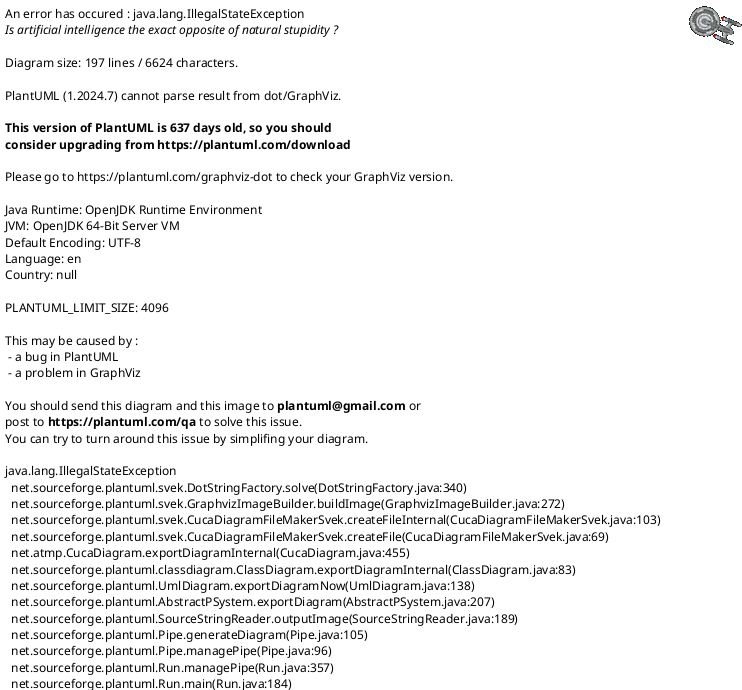 @startuml

skinparam defaultFontName "D2Coding ligature"
skinparam defaultFontSize 11
'skinparam linetype polyline
skinparam linetype ortho
left to right direction

'title Association Rule Mining Recommender

abstract class org.apache.spark.ml.JavaParams{
    + {abstract} Estimator copy(ParamMap extra)
    + {abstract} String uid()
}

interface com.r4tings.recommender.common.ml.param.Verbose{
    ~ BooleanParam verbose()
    ~ Boolean getVerbose()
    ~ Verbose setVerbose(Boolean value)
}

interface com.r4tings.recommender.common.ml.param.OutputCol{
    ~ Param<String> outputCol()
    ~ String getOutputCol()
    ~ OutputCol setOutputCol(String values)
}

interface com.r4tings.recommender.common.ml.param.RatingCol{
    ~ Param<String> userCol()
    ~ Param<String> itemCol()
    ~ Param<String> ratingCol()
    ~ String getUserCol()
    ~ String getItemCol()
    ~ String getRatingCol()
    ~ RatingCol setUserCol(String value)
    ~ RatingCol setItemCol(String value)
    ~ RatingCol setRatingCol(String value)
}

org.apache.spark.ml.JavaParams <|-- com.r4tings.recommender.common.ml.CommonParams

com.r4tings.recommender.common.ml.param.Verbose <|.. com.r4tings.recommender.common.ml.CommonParams
com.r4tings.recommender.common.ml.param.OutputCol <|.. com.r4tings.recommender.common.ml.CommonParams
com.r4tings.recommender.common.ml.param.RatingCol <|.. com.r4tings.recommender.common.ml.CommonParams

'org.apache.spark.ml.JavaParams .[hidden]. com.r4tings.recommender.common.ml.AbstractRecommender


abstract class com.r4tings.recommender.common.ml.CommonParams<T extends CommonParams<T>>{
    + CommonParams(String prefix)
    + Estimator copy(ParamMap extra)
    + String uid()
    + BooleanParam verbose()
    + Param<String> outputCol()
    + Param<String> userCol()
    + Param<String> itemCol()
    + Param<String> ratingCol()
    + Boolean getVerbose()
    + String getOutputCol()
    + String getUserCol()
    + String getItemCol()
    + String getRatingCol()
    + Boolean getVerbose()
    + String getOutputCol()
    + String getUserCol()
    + String getItemCol()
    + String getRatingCol()
    + T setVerbose(Boolean value)
    + T setOutputCol(String value)
    + T setUserCol(String value)
    + T setItemCol(String value)
    + T setRatingCol(String value)
    + T setCriterion(Criterion value)
    + T setCriterionCol(String value)
    + T setImputeZero(Boolean value)
    + T setIds(Object... value)
    # {abstract} T self()
}

com.r4tings.recommender.common.ml.CommonParams <|-- com.r4tings.recommender.model.svd.BaselineSingleValueDecompositionParams

class com.r4tings.recommender.model.svd.BaselineSingleValueDecompositionParams{
    + BaselineSingleValueDecompositionParams()
    + Param<CommonEstimator> baselinePredictor()
    + IntParam k()
    + CommonEstimator getBaselinePredictor()
    + Integer getK()
    + BaselineSingleValueDecompositionParams setBaselinePredictor(CommonEstimator value)
    + BaselineSingleValueDecompositionParams setK(Integer value)
    # T self()
}

abstract class com.r4tings.recommender.common.ml.AbstractRecommender{
    + AbstractRecommender(CommonParams<? extends CommonParams> params)
    + Dataset<Row> recommend(Dataset<Row> ratings, int topN, Object... id)
    # {abstract} Dataset<Row> compute(Dataset<Row> ratingDS, Object[] ids)
}

com.r4tings.recommender.common.ml.AbstractRecommender o-left- com.r4tings.recommender.common.ml.CommonParams

class com.r4tings.recommender.model.svd.BaselineSingleValueDecomposition{
    + BaselineSingleValueDecomposition(BaselineSingleValueDecompositionParams params)
    # Dataset<Row> compute(Dataset<Row> ratingDS, Object[] ids)
}

com.r4tings.recommender.common.ml.AbstractRecommender <|-- com.r4tings.recommender.model.svd.BaselineSingleValueDecomposition

com.r4tings.recommender.model.svd.BaselineSingleValueDecomposition o-left- com.r4tings.recommender.model.svd.BaselineSingleValueDecompositionParams



abstract class org.apache.spark.ml.Estimator{

}


abstract class com.r4tings.recommender.common.ml.AbstractEstimator{

}

org.apache.spark.ml.Estimator <|-- com.r4tings.recommender.common.ml.AbstractEstimator


abstract class com.r4tings.recommender.common.ml.CommonEstimator<T extends CommonEstimator<T>>{

}

com.r4tings.recommender.common.ml.param.Verbose <|.. com.r4tings.recommender.common.ml.CommonEstimator
com.r4tings.recommender.common.ml.param.OutputCol <|.. com.r4tings.recommender.common.ml.CommonEstimator
com.r4tings.recommender.common.ml.param.RatingCol <|.. com.r4tings.recommender.common.ml.CommonEstimator

com.r4tings.recommender.common.ml.AbstractEstimator <|-- com.r4tings.recommender.common.ml.CommonEstimator


class com.r4tings.recommender.model.svd.baseline.GeneralMeanRatingBaseline{

}

class com.r4tings.recommender.model.svd.baseline.SimpleMeanRatingBaseline{

}


com.r4tings.recommender.common.ml.CommonEstimator <|-- com.r4tings.recommender.model.svd.baseline.SimpleMeanRatingBaseline

com.r4tings.recommender.common.ml.CommonEstimator <|-- com.r4tings.recommender.model.svd.baseline.GeneralMeanRatingBaseline


abstract class org.apache.spark.ml.Model{

}

abstract class com.r4tings.recommender.common.ml.AbstractModel{

}

com.r4tings.recommender.common.ml.param.Verbose <|.. com.r4tings.recommender.common.ml.AbstractModel
com.r4tings.recommender.common.ml.param.OutputCol <|.. com.r4tings.recommender.common.ml.AbstractModel
com.r4tings.recommender.common.ml.param.RatingCol <|.. com.r4tings.recommender.common.ml.AbstractModel

org.apache.spark.ml.Model <|-- com.r4tings.recommender.common.ml.AbstractModel


abstract class com.r4tings.recommender.common.ml.CommonModel<T extends CommonModel<T>>{

}

com.r4tings.recommender.common.ml.AbstractModel <|-- com.r4tings.recommender.common.ml.CommonModel


com.r4tings.recommender.common.ml.CommonModel <|-- com.r4tings.recommender.model.svd.baseline.MeanRatingBaselineModel


class com.r4tings.recommender.model.svd.baseline.MeanRatingBaselineModel{

}

com.r4tings.recommender.model.svd.baseline.SimpleMeanRatingBaseline *-left- com.r4tings.recommender.model.svd.baseline.MeanRatingBaselineModel

com.r4tings.recommender.model.svd.baseline.GeneralMeanRatingBaseline *-left- com.r4tings.recommender.model.svd.baseline.MeanRatingBaselineModel




class com.r4tings.recommender.model.svd.mf.SingleValueDecomposition{

}

com.r4tings.recommender.common.ml.CommonEstimator <|-- com.r4tings.recommender.model.svd.mf.SingleValueDecomposition

class com.r4tings.recommender.model.svd.mf.SingleValueDecompositionModel{

}

com.r4tings.recommender.common.ml.CommonModel <|-- com.r4tings.recommender.model.svd.mf.SingleValueDecompositionModel

com.r4tings.recommender.model.svd.mf.SingleValueDecomposition *-left- com.r4tings.recommender.model.svd.mf.SingleValueDecompositionModel


@enduml
